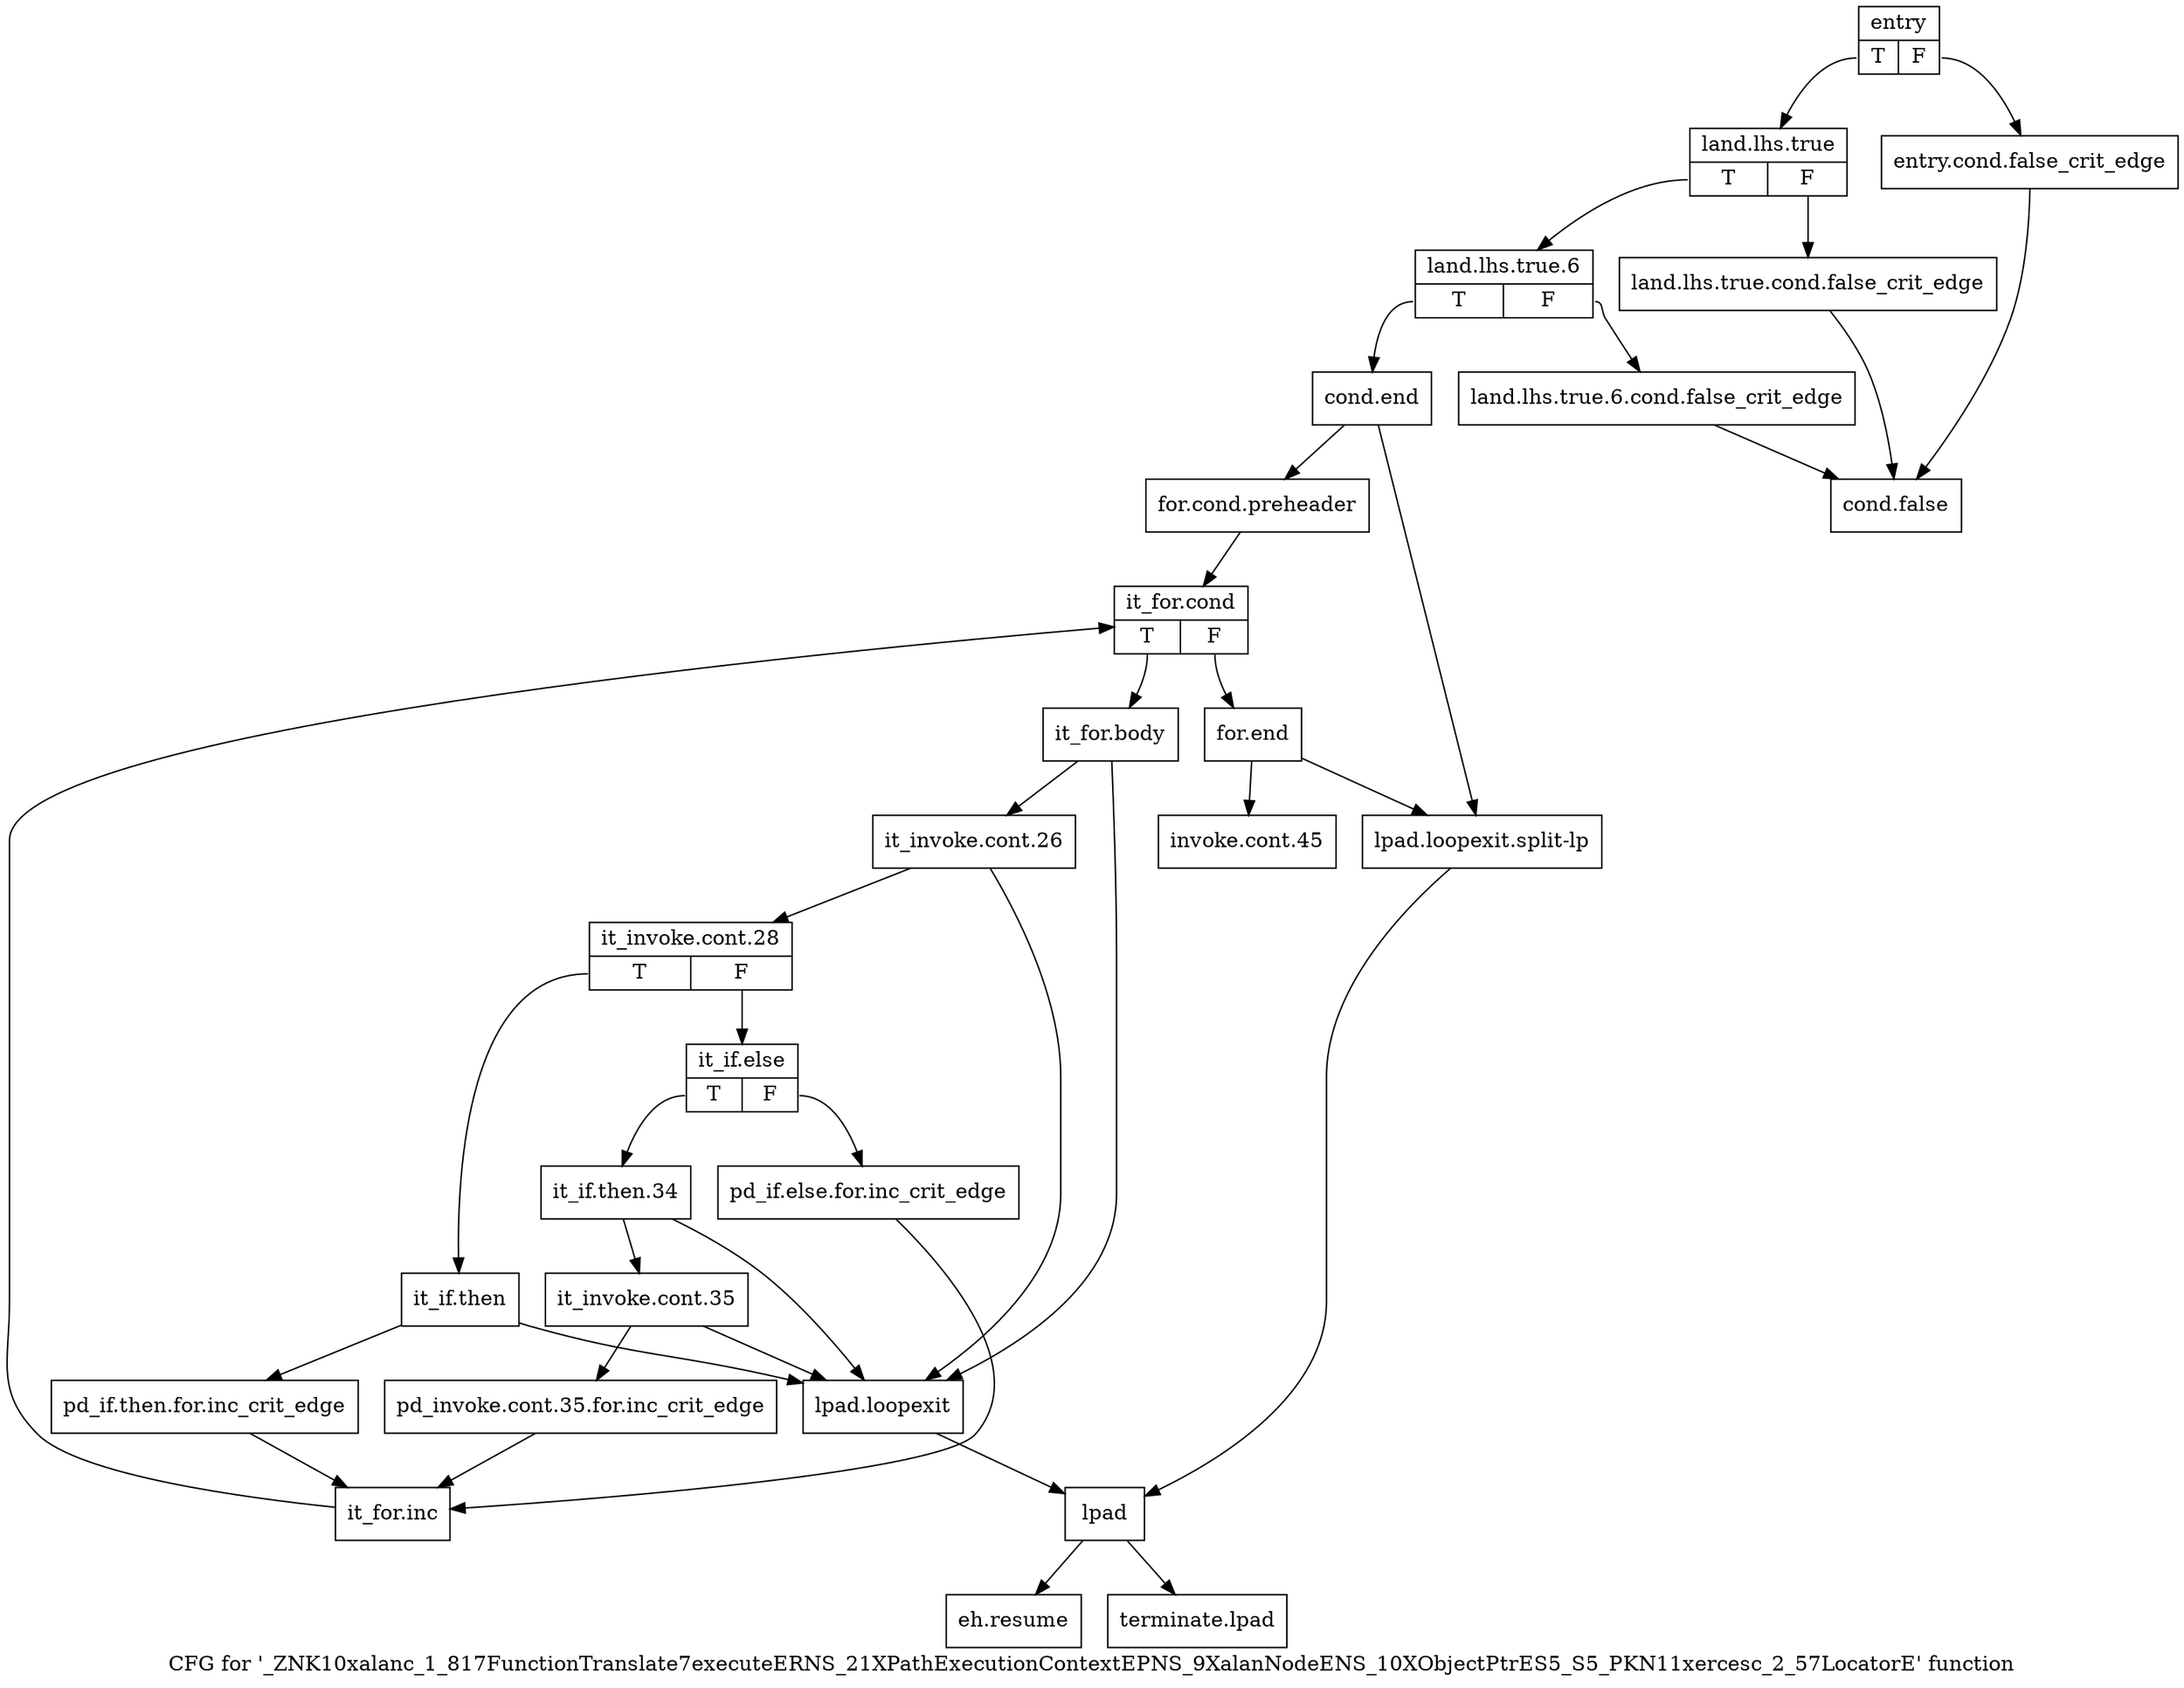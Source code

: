 digraph "CFG for '_ZNK10xalanc_1_817FunctionTranslate7executeERNS_21XPathExecutionContextEPNS_9XalanNodeENS_10XObjectPtrES5_S5_PKN11xercesc_2_57LocatorE' function" {
	label="CFG for '_ZNK10xalanc_1_817FunctionTranslate7executeERNS_21XPathExecutionContextEPNS_9XalanNodeENS_10XObjectPtrES5_S5_PKN11xercesc_2_57LocatorE' function";

	Node0x6279910 [shape=record,label="{entry|{<s0>T|<s1>F}}"];
	Node0x6279910:s0 -> Node0x62799b0;
	Node0x6279910:s1 -> Node0x6279960;
	Node0x6279960 [shape=record,label="{entry.cond.false_crit_edge}"];
	Node0x6279960 -> Node0x6279af0;
	Node0x62799b0 [shape=record,label="{land.lhs.true|{<s0>T|<s1>F}}"];
	Node0x62799b0:s0 -> Node0x6279a50;
	Node0x62799b0:s1 -> Node0x6279a00;
	Node0x6279a00 [shape=record,label="{land.lhs.true.cond.false_crit_edge}"];
	Node0x6279a00 -> Node0x6279af0;
	Node0x6279a50 [shape=record,label="{land.lhs.true.6|{<s0>T|<s1>F}}"];
	Node0x6279a50:s0 -> Node0x6279b40;
	Node0x6279a50:s1 -> Node0x6279aa0;
	Node0x6279aa0 [shape=record,label="{land.lhs.true.6.cond.false_crit_edge}"];
	Node0x6279aa0 -> Node0x6279af0;
	Node0x6279af0 [shape=record,label="{cond.false}"];
	Node0x6279b40 [shape=record,label="{cond.end}"];
	Node0x6279b40 -> Node0x6279b90;
	Node0x6279b40 -> Node0x6279e10;
	Node0x6279b90 [shape=record,label="{for.cond.preheader}"];
	Node0x6279b90 -> Node0x6279be0;
	Node0x6279be0 [shape=record,label="{it_for.cond|{<s0>T|<s1>F}}"];
	Node0x6279be0:s0 -> Node0x6279c30;
	Node0x6279be0:s1 -> Node0x627a090;
	Node0x6279c30 [shape=record,label="{it_for.body}"];
	Node0x6279c30 -> Node0x6279c80;
	Node0x6279c30 -> Node0x6279dc0;
	Node0x6279c80 [shape=record,label="{it_invoke.cont.26}"];
	Node0x6279c80 -> Node0x6279cd0;
	Node0x6279c80 -> Node0x6279dc0;
	Node0x6279cd0 [shape=record,label="{it_invoke.cont.28|{<s0>T|<s1>F}}"];
	Node0x6279cd0:s0 -> Node0x6279d20;
	Node0x6279cd0:s1 -> Node0x6279eb0;
	Node0x6279d20 [shape=record,label="{it_if.then}"];
	Node0x6279d20 -> Node0x6279d70;
	Node0x6279d20 -> Node0x6279dc0;
	Node0x6279d70 [shape=record,label="{pd_if.then.for.inc_crit_edge}"];
	Node0x6279d70 -> Node0x627a040;
	Node0x6279dc0 [shape=record,label="{lpad.loopexit}"];
	Node0x6279dc0 -> Node0x6279e60;
	Node0x6279e10 [shape=record,label="{lpad.loopexit.split-lp}"];
	Node0x6279e10 -> Node0x6279e60;
	Node0x6279e60 [shape=record,label="{lpad}"];
	Node0x6279e60 -> Node0x627a130;
	Node0x6279e60 -> Node0x627a180;
	Node0x6279eb0 [shape=record,label="{it_if.else|{<s0>T|<s1>F}}"];
	Node0x6279eb0:s0 -> Node0x6279f50;
	Node0x6279eb0:s1 -> Node0x6279f00;
	Node0x6279f00 [shape=record,label="{pd_if.else.for.inc_crit_edge}"];
	Node0x6279f00 -> Node0x627a040;
	Node0x6279f50 [shape=record,label="{it_if.then.34}"];
	Node0x6279f50 -> Node0x6279fa0;
	Node0x6279f50 -> Node0x6279dc0;
	Node0x6279fa0 [shape=record,label="{it_invoke.cont.35}"];
	Node0x6279fa0 -> Node0x6279ff0;
	Node0x6279fa0 -> Node0x6279dc0;
	Node0x6279ff0 [shape=record,label="{pd_invoke.cont.35.for.inc_crit_edge}"];
	Node0x6279ff0 -> Node0x627a040;
	Node0x627a040 [shape=record,label="{it_for.inc}"];
	Node0x627a040 -> Node0x6279be0;
	Node0x627a090 [shape=record,label="{for.end}"];
	Node0x627a090 -> Node0x627a0e0;
	Node0x627a090 -> Node0x6279e10;
	Node0x627a0e0 [shape=record,label="{invoke.cont.45}"];
	Node0x627a130 [shape=record,label="{eh.resume}"];
	Node0x627a180 [shape=record,label="{terminate.lpad}"];
}

